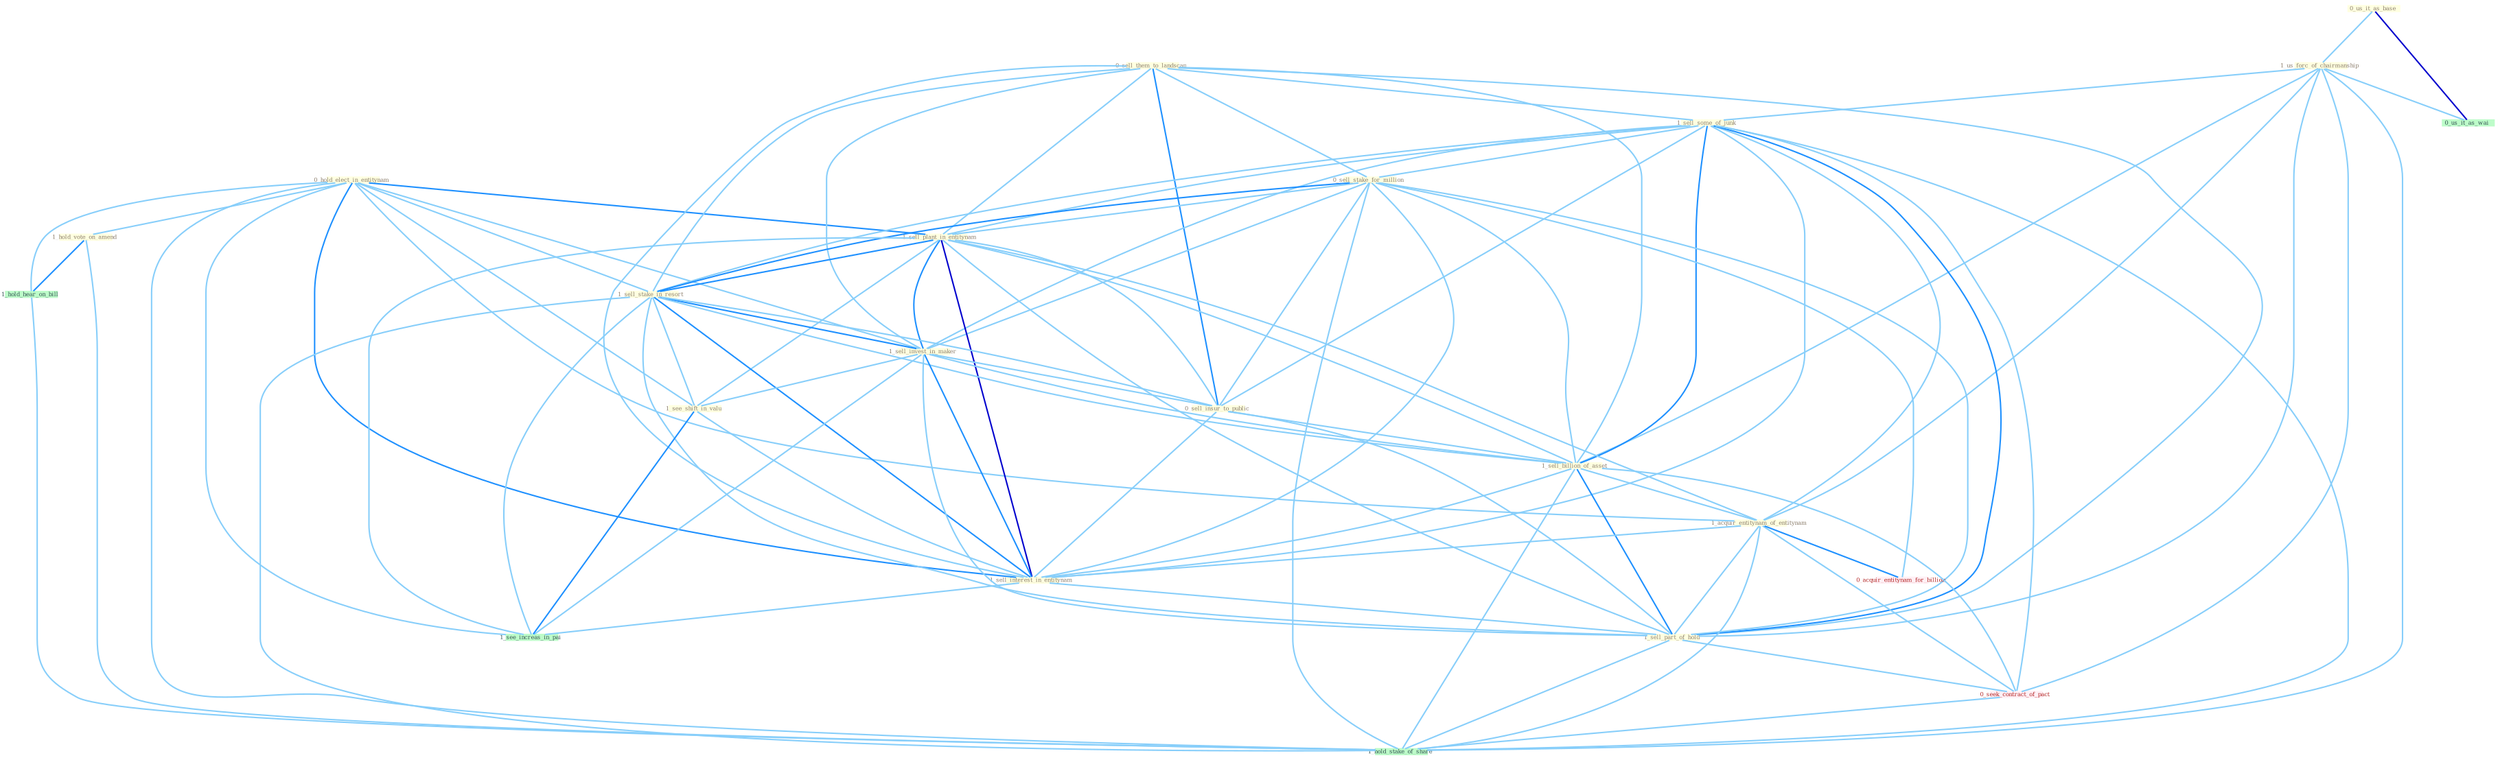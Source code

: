 Graph G{ 
    node
    [shape=polygon,style=filled,width=.5,height=.06,color="#BDFCC9",fixedsize=true,fontsize=4,
    fontcolor="#2f4f4f"];
    {node
    [color="#ffffe0", fontcolor="#8b7d6b"] "0_hold_elect_in_entitynam " "0_us_it_as_base " "1_us_forc_of_chairmanship " "0_sell_them_to_landscap " "1_sell_some_of_junk " "1_hold_vote_on_amend " "0_sell_stake_for_million " "1_sell_plant_in_entitynam " "1_sell_stake_in_resort " "1_sell_invest_in_maker " "0_sell_insur_to_public " "1_see_shift_in_valu " "1_sell_billion_of_asset " "1_acquir_entitynam_of_entitynam " "1_sell_interest_in_entitynam " "1_sell_part_of_hold "}
{node [color="#fff0f5", fontcolor="#b22222"] "0_seek_contract_of_pact " "0_acquir_entitynam_for_billion "}
edge [color="#B0E2FF"];

	"0_hold_elect_in_entitynam " -- "1_hold_vote_on_amend " [w="1", color="#87cefa" ];
	"0_hold_elect_in_entitynam " -- "1_sell_plant_in_entitynam " [w="2", color="#1e90ff" , len=0.8];
	"0_hold_elect_in_entitynam " -- "1_sell_stake_in_resort " [w="1", color="#87cefa" ];
	"0_hold_elect_in_entitynam " -- "1_sell_invest_in_maker " [w="1", color="#87cefa" ];
	"0_hold_elect_in_entitynam " -- "1_see_shift_in_valu " [w="1", color="#87cefa" ];
	"0_hold_elect_in_entitynam " -- "1_acquir_entitynam_of_entitynam " [w="1", color="#87cefa" ];
	"0_hold_elect_in_entitynam " -- "1_sell_interest_in_entitynam " [w="2", color="#1e90ff" , len=0.8];
	"0_hold_elect_in_entitynam " -- "1_see_increas_in_pai " [w="1", color="#87cefa" ];
	"0_hold_elect_in_entitynam " -- "1_hold_hear_on_bill " [w="1", color="#87cefa" ];
	"0_hold_elect_in_entitynam " -- "1_hold_stake_of_share " [w="1", color="#87cefa" ];
	"0_us_it_as_base " -- "1_us_forc_of_chairmanship " [w="1", color="#87cefa" ];
	"0_us_it_as_base " -- "0_us_it_as_wai " [w="3", color="#0000cd" , len=0.6];
	"1_us_forc_of_chairmanship " -- "1_sell_some_of_junk " [w="1", color="#87cefa" ];
	"1_us_forc_of_chairmanship " -- "1_sell_billion_of_asset " [w="1", color="#87cefa" ];
	"1_us_forc_of_chairmanship " -- "1_acquir_entitynam_of_entitynam " [w="1", color="#87cefa" ];
	"1_us_forc_of_chairmanship " -- "1_sell_part_of_hold " [w="1", color="#87cefa" ];
	"1_us_forc_of_chairmanship " -- "0_seek_contract_of_pact " [w="1", color="#87cefa" ];
	"1_us_forc_of_chairmanship " -- "0_us_it_as_wai " [w="1", color="#87cefa" ];
	"1_us_forc_of_chairmanship " -- "1_hold_stake_of_share " [w="1", color="#87cefa" ];
	"0_sell_them_to_landscap " -- "1_sell_some_of_junk " [w="1", color="#87cefa" ];
	"0_sell_them_to_landscap " -- "0_sell_stake_for_million " [w="1", color="#87cefa" ];
	"0_sell_them_to_landscap " -- "1_sell_plant_in_entitynam " [w="1", color="#87cefa" ];
	"0_sell_them_to_landscap " -- "1_sell_stake_in_resort " [w="1", color="#87cefa" ];
	"0_sell_them_to_landscap " -- "1_sell_invest_in_maker " [w="1", color="#87cefa" ];
	"0_sell_them_to_landscap " -- "0_sell_insur_to_public " [w="2", color="#1e90ff" , len=0.8];
	"0_sell_them_to_landscap " -- "1_sell_billion_of_asset " [w="1", color="#87cefa" ];
	"0_sell_them_to_landscap " -- "1_sell_interest_in_entitynam " [w="1", color="#87cefa" ];
	"0_sell_them_to_landscap " -- "1_sell_part_of_hold " [w="1", color="#87cefa" ];
	"1_sell_some_of_junk " -- "0_sell_stake_for_million " [w="1", color="#87cefa" ];
	"1_sell_some_of_junk " -- "1_sell_plant_in_entitynam " [w="1", color="#87cefa" ];
	"1_sell_some_of_junk " -- "1_sell_stake_in_resort " [w="1", color="#87cefa" ];
	"1_sell_some_of_junk " -- "1_sell_invest_in_maker " [w="1", color="#87cefa" ];
	"1_sell_some_of_junk " -- "0_sell_insur_to_public " [w="1", color="#87cefa" ];
	"1_sell_some_of_junk " -- "1_sell_billion_of_asset " [w="2", color="#1e90ff" , len=0.8];
	"1_sell_some_of_junk " -- "1_acquir_entitynam_of_entitynam " [w="1", color="#87cefa" ];
	"1_sell_some_of_junk " -- "1_sell_interest_in_entitynam " [w="1", color="#87cefa" ];
	"1_sell_some_of_junk " -- "1_sell_part_of_hold " [w="2", color="#1e90ff" , len=0.8];
	"1_sell_some_of_junk " -- "0_seek_contract_of_pact " [w="1", color="#87cefa" ];
	"1_sell_some_of_junk " -- "1_hold_stake_of_share " [w="1", color="#87cefa" ];
	"1_hold_vote_on_amend " -- "1_hold_hear_on_bill " [w="2", color="#1e90ff" , len=0.8];
	"1_hold_vote_on_amend " -- "1_hold_stake_of_share " [w="1", color="#87cefa" ];
	"0_sell_stake_for_million " -- "1_sell_plant_in_entitynam " [w="1", color="#87cefa" ];
	"0_sell_stake_for_million " -- "1_sell_stake_in_resort " [w="2", color="#1e90ff" , len=0.8];
	"0_sell_stake_for_million " -- "1_sell_invest_in_maker " [w="1", color="#87cefa" ];
	"0_sell_stake_for_million " -- "0_sell_insur_to_public " [w="1", color="#87cefa" ];
	"0_sell_stake_for_million " -- "1_sell_billion_of_asset " [w="1", color="#87cefa" ];
	"0_sell_stake_for_million " -- "1_sell_interest_in_entitynam " [w="1", color="#87cefa" ];
	"0_sell_stake_for_million " -- "1_sell_part_of_hold " [w="1", color="#87cefa" ];
	"0_sell_stake_for_million " -- "0_acquir_entitynam_for_billion " [w="1", color="#87cefa" ];
	"0_sell_stake_for_million " -- "1_hold_stake_of_share " [w="1", color="#87cefa" ];
	"1_sell_plant_in_entitynam " -- "1_sell_stake_in_resort " [w="2", color="#1e90ff" , len=0.8];
	"1_sell_plant_in_entitynam " -- "1_sell_invest_in_maker " [w="2", color="#1e90ff" , len=0.8];
	"1_sell_plant_in_entitynam " -- "0_sell_insur_to_public " [w="1", color="#87cefa" ];
	"1_sell_plant_in_entitynam " -- "1_see_shift_in_valu " [w="1", color="#87cefa" ];
	"1_sell_plant_in_entitynam " -- "1_sell_billion_of_asset " [w="1", color="#87cefa" ];
	"1_sell_plant_in_entitynam " -- "1_acquir_entitynam_of_entitynam " [w="1", color="#87cefa" ];
	"1_sell_plant_in_entitynam " -- "1_sell_interest_in_entitynam " [w="3", color="#0000cd" , len=0.6];
	"1_sell_plant_in_entitynam " -- "1_sell_part_of_hold " [w="1", color="#87cefa" ];
	"1_sell_plant_in_entitynam " -- "1_see_increas_in_pai " [w="1", color="#87cefa" ];
	"1_sell_stake_in_resort " -- "1_sell_invest_in_maker " [w="2", color="#1e90ff" , len=0.8];
	"1_sell_stake_in_resort " -- "0_sell_insur_to_public " [w="1", color="#87cefa" ];
	"1_sell_stake_in_resort " -- "1_see_shift_in_valu " [w="1", color="#87cefa" ];
	"1_sell_stake_in_resort " -- "1_sell_billion_of_asset " [w="1", color="#87cefa" ];
	"1_sell_stake_in_resort " -- "1_sell_interest_in_entitynam " [w="2", color="#1e90ff" , len=0.8];
	"1_sell_stake_in_resort " -- "1_sell_part_of_hold " [w="1", color="#87cefa" ];
	"1_sell_stake_in_resort " -- "1_see_increas_in_pai " [w="1", color="#87cefa" ];
	"1_sell_stake_in_resort " -- "1_hold_stake_of_share " [w="1", color="#87cefa" ];
	"1_sell_invest_in_maker " -- "0_sell_insur_to_public " [w="1", color="#87cefa" ];
	"1_sell_invest_in_maker " -- "1_see_shift_in_valu " [w="1", color="#87cefa" ];
	"1_sell_invest_in_maker " -- "1_sell_billion_of_asset " [w="1", color="#87cefa" ];
	"1_sell_invest_in_maker " -- "1_sell_interest_in_entitynam " [w="2", color="#1e90ff" , len=0.8];
	"1_sell_invest_in_maker " -- "1_sell_part_of_hold " [w="1", color="#87cefa" ];
	"1_sell_invest_in_maker " -- "1_see_increas_in_pai " [w="1", color="#87cefa" ];
	"0_sell_insur_to_public " -- "1_sell_billion_of_asset " [w="1", color="#87cefa" ];
	"0_sell_insur_to_public " -- "1_sell_interest_in_entitynam " [w="1", color="#87cefa" ];
	"0_sell_insur_to_public " -- "1_sell_part_of_hold " [w="1", color="#87cefa" ];
	"1_see_shift_in_valu " -- "1_sell_interest_in_entitynam " [w="1", color="#87cefa" ];
	"1_see_shift_in_valu " -- "1_see_increas_in_pai " [w="2", color="#1e90ff" , len=0.8];
	"1_sell_billion_of_asset " -- "1_acquir_entitynam_of_entitynam " [w="1", color="#87cefa" ];
	"1_sell_billion_of_asset " -- "1_sell_interest_in_entitynam " [w="1", color="#87cefa" ];
	"1_sell_billion_of_asset " -- "1_sell_part_of_hold " [w="2", color="#1e90ff" , len=0.8];
	"1_sell_billion_of_asset " -- "0_seek_contract_of_pact " [w="1", color="#87cefa" ];
	"1_sell_billion_of_asset " -- "1_hold_stake_of_share " [w="1", color="#87cefa" ];
	"1_acquir_entitynam_of_entitynam " -- "1_sell_interest_in_entitynam " [w="1", color="#87cefa" ];
	"1_acquir_entitynam_of_entitynam " -- "1_sell_part_of_hold " [w="1", color="#87cefa" ];
	"1_acquir_entitynam_of_entitynam " -- "0_seek_contract_of_pact " [w="1", color="#87cefa" ];
	"1_acquir_entitynam_of_entitynam " -- "0_acquir_entitynam_for_billion " [w="2", color="#1e90ff" , len=0.8];
	"1_acquir_entitynam_of_entitynam " -- "1_hold_stake_of_share " [w="1", color="#87cefa" ];
	"1_sell_interest_in_entitynam " -- "1_sell_part_of_hold " [w="1", color="#87cefa" ];
	"1_sell_interest_in_entitynam " -- "1_see_increas_in_pai " [w="1", color="#87cefa" ];
	"1_sell_part_of_hold " -- "0_seek_contract_of_pact " [w="1", color="#87cefa" ];
	"1_sell_part_of_hold " -- "1_hold_stake_of_share " [w="1", color="#87cefa" ];
	"0_seek_contract_of_pact " -- "1_hold_stake_of_share " [w="1", color="#87cefa" ];
	"1_hold_hear_on_bill " -- "1_hold_stake_of_share " [w="1", color="#87cefa" ];
}